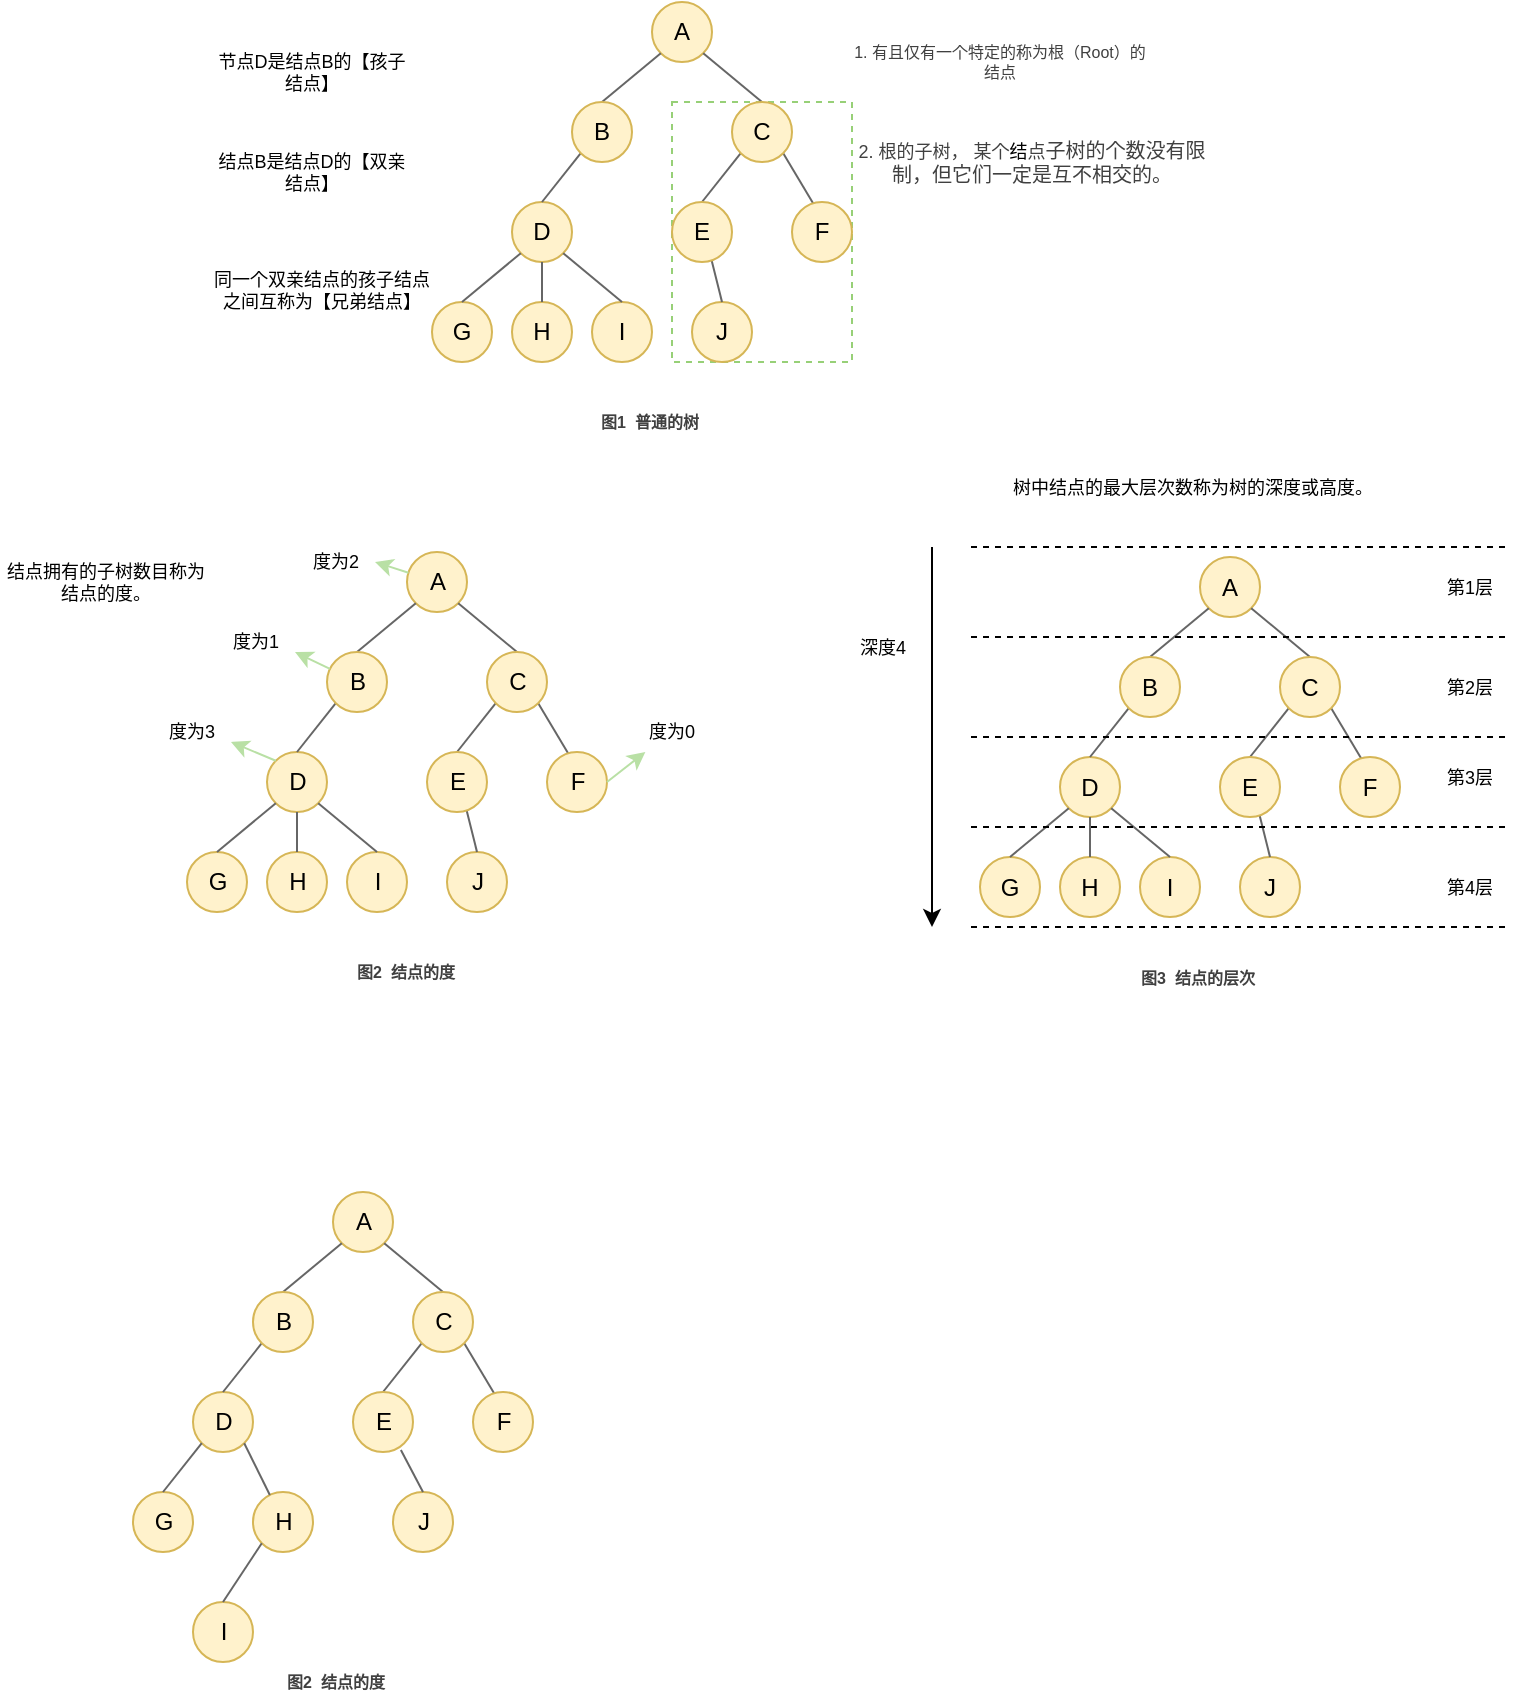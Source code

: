<mxfile version="14.1.2" type="github">
  <diagram id="wbtQebCqkb7v4KOvZVG4" name="第 1 页">
    <mxGraphModel dx="981" dy="1744" grid="1" gridSize="10" guides="1" tooltips="1" connect="1" arrows="0" fold="1" page="1" pageScale="1" pageWidth="827" pageHeight="1169" math="0" shadow="0">
      <root>
        <mxCell id="0" />
        <mxCell id="1" parent="0" />
        <mxCell id="chGvUEU8lOG_RV2B_Zeu-36" value="" style="rounded=0;whiteSpace=wrap;html=1;fontSize=8;dashed=1;strokeColor=#97D077;" vertex="1" parent="1">
          <mxGeometry x="370" y="-1040" width="90" height="130" as="geometry" />
        </mxCell>
        <mxCell id="chGvUEU8lOG_RV2B_Zeu-2" value="D" style="ellipse;whiteSpace=wrap;html=1;aspect=fixed;fillColor=#fff2cc;strokeColor=#d6b656;" vertex="1" parent="1">
          <mxGeometry x="290" y="-990" width="30" height="30" as="geometry" />
        </mxCell>
        <mxCell id="chGvUEU8lOG_RV2B_Zeu-3" value="A" style="ellipse;whiteSpace=wrap;html=1;aspect=fixed;fillColor=#fff2cc;strokeColor=#d6b656;" vertex="1" parent="1">
          <mxGeometry x="360" y="-1090" width="30" height="30" as="geometry" />
        </mxCell>
        <mxCell id="chGvUEU8lOG_RV2B_Zeu-5" value="J" style="ellipse;whiteSpace=wrap;html=1;aspect=fixed;fillColor=#fff2cc;strokeColor=#d6b656;" vertex="1" parent="1">
          <mxGeometry x="380" y="-940" width="30" height="30" as="geometry" />
        </mxCell>
        <mxCell id="chGvUEU8lOG_RV2B_Zeu-6" value="G" style="ellipse;whiteSpace=wrap;html=1;aspect=fixed;fillColor=#fff2cc;strokeColor=#d6b656;" vertex="1" parent="1">
          <mxGeometry x="250" y="-940" width="30" height="30" as="geometry" />
        </mxCell>
        <mxCell id="chGvUEU8lOG_RV2B_Zeu-9" value="I" style="ellipse;whiteSpace=wrap;html=1;aspect=fixed;fillColor=#fff2cc;strokeColor=#d6b656;" vertex="1" parent="1">
          <mxGeometry x="330" y="-940" width="30" height="30" as="geometry" />
        </mxCell>
        <mxCell id="chGvUEU8lOG_RV2B_Zeu-10" value="H" style="ellipse;whiteSpace=wrap;html=1;aspect=fixed;fillColor=#fff2cc;strokeColor=#d6b656;" vertex="1" parent="1">
          <mxGeometry x="290" y="-940" width="30" height="30" as="geometry" />
        </mxCell>
        <mxCell id="chGvUEU8lOG_RV2B_Zeu-14" value="" style="endArrow=none;html=1;entryX=1;entryY=1;entryDx=0;entryDy=0;exitX=0.5;exitY=0;exitDx=0;exitDy=0;strokeWidth=1;strokeColor=#666666;" edge="1" parent="1" source="chGvUEU8lOG_RV2B_Zeu-29" target="chGvUEU8lOG_RV2B_Zeu-3">
          <mxGeometry width="50" height="50" relative="1" as="geometry">
            <mxPoint x="510" y="-1050" as="sourcePoint" />
            <mxPoint x="560" y="-1100" as="targetPoint" />
          </mxGeometry>
        </mxCell>
        <mxCell id="chGvUEU8lOG_RV2B_Zeu-15" value="" style="endArrow=none;html=1;entryX=0;entryY=1;entryDx=0;entryDy=0;exitX=0.5;exitY=0;exitDx=0;exitDy=0;strokeColor=#666666;strokeWidth=1;" edge="1" parent="1" source="chGvUEU8lOG_RV2B_Zeu-28" target="chGvUEU8lOG_RV2B_Zeu-3">
          <mxGeometry width="50" height="50" relative="1" as="geometry">
            <mxPoint x="250" y="-1030" as="sourcePoint" />
            <mxPoint x="300" y="-1080" as="targetPoint" />
          </mxGeometry>
        </mxCell>
        <mxCell id="chGvUEU8lOG_RV2B_Zeu-16" value="" style="endArrow=none;html=1;entryX=0;entryY=1;entryDx=0;entryDy=0;exitX=0.5;exitY=0;exitDx=0;exitDy=0;strokeColor=#666666;strokeWidth=1;" edge="1" parent="1" source="chGvUEU8lOG_RV2B_Zeu-2" target="chGvUEU8lOG_RV2B_Zeu-28">
          <mxGeometry width="50" height="50" relative="1" as="geometry">
            <mxPoint x="305" y="-980" as="sourcePoint" />
            <mxPoint x="530" y="-980" as="targetPoint" />
          </mxGeometry>
        </mxCell>
        <mxCell id="chGvUEU8lOG_RV2B_Zeu-17" value="" style="endArrow=none;html=1;entryX=1;entryY=1;entryDx=0;entryDy=0;exitX=0.369;exitY=0.051;exitDx=0;exitDy=0;strokeColor=#666666;strokeWidth=1;exitPerimeter=0;" edge="1" parent="1" source="chGvUEU8lOG_RV2B_Zeu-31" target="chGvUEU8lOG_RV2B_Zeu-29">
          <mxGeometry width="50" height="50" relative="1" as="geometry">
            <mxPoint x="590" y="-960" as="sourcePoint" />
            <mxPoint x="425.607" y="-1014.393" as="targetPoint" />
          </mxGeometry>
        </mxCell>
        <mxCell id="chGvUEU8lOG_RV2B_Zeu-18" value="" style="endArrow=none;html=1;exitX=0.5;exitY=0;exitDx=0;exitDy=0;strokeColor=#666666;strokeWidth=1;entryX=0;entryY=1;entryDx=0;entryDy=0;" edge="1" parent="1" source="chGvUEU8lOG_RV2B_Zeu-30" target="chGvUEU8lOG_RV2B_Zeu-29">
          <mxGeometry width="50" height="50" relative="1" as="geometry">
            <mxPoint x="395" y="-990" as="sourcePoint" />
            <mxPoint x="405" y="-1000" as="targetPoint" />
          </mxGeometry>
        </mxCell>
        <mxCell id="chGvUEU8lOG_RV2B_Zeu-19" value="" style="endArrow=none;html=1;entryX=0;entryY=1;entryDx=0;entryDy=0;exitX=0.5;exitY=0;exitDx=0;exitDy=0;strokeColor=#666666;strokeWidth=1;" edge="1" parent="1" source="chGvUEU8lOG_RV2B_Zeu-6" target="chGvUEU8lOG_RV2B_Zeu-2">
          <mxGeometry width="50" height="50" relative="1" as="geometry">
            <mxPoint x="190" y="-970" as="sourcePoint" />
            <mxPoint x="240" y="-1020" as="targetPoint" />
          </mxGeometry>
        </mxCell>
        <mxCell id="chGvUEU8lOG_RV2B_Zeu-20" value="" style="endArrow=none;html=1;entryX=0.5;entryY=1;entryDx=0;entryDy=0;strokeColor=#666666;strokeWidth=1;" edge="1" parent="1" source="chGvUEU8lOG_RV2B_Zeu-10" target="chGvUEU8lOG_RV2B_Zeu-2">
          <mxGeometry width="50" height="50" relative="1" as="geometry">
            <mxPoint x="240" y="-810" as="sourcePoint" />
            <mxPoint x="290" y="-860" as="targetPoint" />
          </mxGeometry>
        </mxCell>
        <mxCell id="chGvUEU8lOG_RV2B_Zeu-21" value="" style="endArrow=none;html=1;entryX=1;entryY=1;entryDx=0;entryDy=0;exitX=0.5;exitY=0;exitDx=0;exitDy=0;strokeColor=#666666;strokeWidth=1;" edge="1" parent="1" source="chGvUEU8lOG_RV2B_Zeu-9" target="chGvUEU8lOG_RV2B_Zeu-2">
          <mxGeometry width="50" height="50" relative="1" as="geometry">
            <mxPoint x="320" y="-790" as="sourcePoint" />
            <mxPoint x="370" y="-840" as="targetPoint" />
          </mxGeometry>
        </mxCell>
        <mxCell id="chGvUEU8lOG_RV2B_Zeu-22" value="" style="endArrow=none;html=1;exitX=0.5;exitY=0;exitDx=0;exitDy=0;strokeColor=#666666;strokeWidth=1;entryX=0.662;entryY=0.981;entryDx=0;entryDy=0;entryPerimeter=0;" edge="1" parent="1" source="chGvUEU8lOG_RV2B_Zeu-5" target="chGvUEU8lOG_RV2B_Zeu-30">
          <mxGeometry width="50" height="50" relative="1" as="geometry">
            <mxPoint x="520" y="-910" as="sourcePoint" />
            <mxPoint x="396" y="-964" as="targetPoint" />
          </mxGeometry>
        </mxCell>
        <mxCell id="chGvUEU8lOG_RV2B_Zeu-28" value="B" style="ellipse;whiteSpace=wrap;html=1;aspect=fixed;fillColor=#fff2cc;strokeColor=#d6b656;" vertex="1" parent="1">
          <mxGeometry x="320" y="-1040" width="30" height="30" as="geometry" />
        </mxCell>
        <mxCell id="chGvUEU8lOG_RV2B_Zeu-29" value="C" style="ellipse;whiteSpace=wrap;html=1;aspect=fixed;fillColor=#fff2cc;strokeColor=#d6b656;" vertex="1" parent="1">
          <mxGeometry x="400" y="-1040" width="30" height="30" as="geometry" />
        </mxCell>
        <mxCell id="chGvUEU8lOG_RV2B_Zeu-30" value="E" style="ellipse;whiteSpace=wrap;html=1;aspect=fixed;fillColor=#fff2cc;strokeColor=#d6b656;" vertex="1" parent="1">
          <mxGeometry x="370" y="-990" width="30" height="30" as="geometry" />
        </mxCell>
        <mxCell id="chGvUEU8lOG_RV2B_Zeu-31" value="F" style="ellipse;whiteSpace=wrap;html=1;aspect=fixed;fillColor=#fff2cc;strokeColor=#d6b656;" vertex="1" parent="1">
          <mxGeometry x="430" y="-990" width="30" height="30" as="geometry" />
        </mxCell>
        <mxCell id="chGvUEU8lOG_RV2B_Zeu-34" value="&lt;span style=&quot;color: rgb(64 , 64 , 64) ; font-size: 8px ; background-color: rgb(255 , 255 , 255)&quot;&gt;1. 有且仅有一个特定的称为根（Root）的结点&lt;/span&gt;" style="text;html=1;strokeColor=none;fillColor=none;align=center;verticalAlign=middle;whiteSpace=wrap;rounded=0;fontSize=8;" vertex="1" parent="1">
          <mxGeometry x="459" y="-1070" width="150" height="20" as="geometry" />
        </mxCell>
        <mxCell id="chGvUEU8lOG_RV2B_Zeu-35" value="&lt;span style=&quot;color: rgb(64 , 64 , 64) ; font-size: 8px ; font-style: normal ; letter-spacing: normal ; text-indent: 0px ; text-transform: none ; word-spacing: 0px ; background-color: rgb(255 , 255 , 255) ; display: inline ; float: none&quot;&gt;图1&amp;nbsp; 普通的树&lt;/span&gt;" style="text;html=1;strokeColor=none;fillColor=none;align=center;verticalAlign=middle;whiteSpace=wrap;rounded=0;fontSize=8;fontStyle=1" vertex="1" parent="1">
          <mxGeometry x="304" y="-890" width="110" height="20" as="geometry" />
        </mxCell>
        <mxCell id="chGvUEU8lOG_RV2B_Zeu-38" value="&lt;span style=&quot;color: rgb(64 , 64 , 64) ; font-size: 9px ; background-color: rgb(255 , 255 , 255)&quot;&gt;2. 根的子树， 某个&lt;/span&gt;结&lt;span style=&quot;color: rgb(64 , 64 , 64) ; font-size: 9px ; background-color: rgb(255 , 255 , 255)&quot;&gt;点&lt;/span&gt;&lt;font color=&quot;#404040&quot; size=&quot;1&quot;&gt;子树的个数没有限制，但它们一定是互不相交的。&lt;/font&gt;" style="text;html=1;strokeColor=none;fillColor=none;align=center;verticalAlign=middle;whiteSpace=wrap;rounded=0;dashed=1;fontSize=9;" vertex="1" parent="1">
          <mxGeometry x="460" y="-1030" width="180" height="40" as="geometry" />
        </mxCell>
        <mxCell id="chGvUEU8lOG_RV2B_Zeu-47" value="节点D是结点B的【孩子结点】" style="text;html=1;strokeColor=none;fillColor=none;align=center;verticalAlign=middle;whiteSpace=wrap;rounded=0;dashed=1;fontSize=9;" vertex="1" parent="1">
          <mxGeometry x="140" y="-1070" width="100" height="30" as="geometry" />
        </mxCell>
        <mxCell id="chGvUEU8lOG_RV2B_Zeu-48" value="结点B是结点D的【双亲结点】" style="text;html=1;strokeColor=none;fillColor=none;align=center;verticalAlign=middle;whiteSpace=wrap;rounded=0;dashed=1;fontSize=9;" vertex="1" parent="1">
          <mxGeometry x="140" y="-1020" width="100" height="30" as="geometry" />
        </mxCell>
        <mxCell id="chGvUEU8lOG_RV2B_Zeu-49" value="同一个双亲结点的孩子结点之间互称为【兄弟结点】" style="text;html=1;strokeColor=none;fillColor=none;align=center;verticalAlign=middle;whiteSpace=wrap;rounded=0;dashed=1;fontSize=9;" vertex="1" parent="1">
          <mxGeometry x="140" y="-970" width="110" height="47.5" as="geometry" />
        </mxCell>
        <mxCell id="chGvUEU8lOG_RV2B_Zeu-50" style="edgeStyle=none;rounded=0;orthogonalLoop=1;jettySize=auto;html=1;exitX=1;exitY=0.5;exitDx=0;exitDy=0;strokeColor=#B9E0A5;strokeWidth=1;fontSize=9;" edge="1" parent="1" source="chGvUEU8lOG_RV2B_Zeu-35" target="chGvUEU8lOG_RV2B_Zeu-35">
          <mxGeometry relative="1" as="geometry" />
        </mxCell>
        <mxCell id="chGvUEU8lOG_RV2B_Zeu-52" value="D" style="ellipse;whiteSpace=wrap;html=1;aspect=fixed;fillColor=#fff2cc;strokeColor=#d6b656;" vertex="1" parent="1">
          <mxGeometry x="167.5" y="-715" width="30" height="30" as="geometry" />
        </mxCell>
        <mxCell id="chGvUEU8lOG_RV2B_Zeu-53" value="A" style="ellipse;whiteSpace=wrap;html=1;aspect=fixed;fillColor=#fff2cc;strokeColor=#d6b656;" vertex="1" parent="1">
          <mxGeometry x="237.5" y="-815" width="30" height="30" as="geometry" />
        </mxCell>
        <mxCell id="chGvUEU8lOG_RV2B_Zeu-54" value="J" style="ellipse;whiteSpace=wrap;html=1;aspect=fixed;fillColor=#fff2cc;strokeColor=#d6b656;" vertex="1" parent="1">
          <mxGeometry x="257.5" y="-665" width="30" height="30" as="geometry" />
        </mxCell>
        <mxCell id="chGvUEU8lOG_RV2B_Zeu-55" value="G" style="ellipse;whiteSpace=wrap;html=1;aspect=fixed;fillColor=#fff2cc;strokeColor=#d6b656;" vertex="1" parent="1">
          <mxGeometry x="127.5" y="-665" width="30" height="30" as="geometry" />
        </mxCell>
        <mxCell id="chGvUEU8lOG_RV2B_Zeu-56" value="I" style="ellipse;whiteSpace=wrap;html=1;aspect=fixed;fillColor=#fff2cc;strokeColor=#d6b656;" vertex="1" parent="1">
          <mxGeometry x="207.5" y="-665" width="30" height="30" as="geometry" />
        </mxCell>
        <mxCell id="chGvUEU8lOG_RV2B_Zeu-57" value="H" style="ellipse;whiteSpace=wrap;html=1;aspect=fixed;fillColor=#fff2cc;strokeColor=#d6b656;" vertex="1" parent="1">
          <mxGeometry x="167.5" y="-665" width="30" height="30" as="geometry" />
        </mxCell>
        <mxCell id="chGvUEU8lOG_RV2B_Zeu-58" value="" style="endArrow=none;html=1;entryX=1;entryY=1;entryDx=0;entryDy=0;exitX=0.5;exitY=0;exitDx=0;exitDy=0;strokeWidth=1;strokeColor=#666666;" edge="1" parent="1" source="chGvUEU8lOG_RV2B_Zeu-68" target="chGvUEU8lOG_RV2B_Zeu-53">
          <mxGeometry width="50" height="50" relative="1" as="geometry">
            <mxPoint x="387.5" y="-775" as="sourcePoint" />
            <mxPoint x="437.5" y="-825" as="targetPoint" />
          </mxGeometry>
        </mxCell>
        <mxCell id="chGvUEU8lOG_RV2B_Zeu-59" value="" style="endArrow=none;html=1;entryX=0;entryY=1;entryDx=0;entryDy=0;exitX=0.5;exitY=0;exitDx=0;exitDy=0;strokeColor=#666666;strokeWidth=1;" edge="1" parent="1" source="chGvUEU8lOG_RV2B_Zeu-67" target="chGvUEU8lOG_RV2B_Zeu-53">
          <mxGeometry width="50" height="50" relative="1" as="geometry">
            <mxPoint x="127.5" y="-755" as="sourcePoint" />
            <mxPoint x="177.5" y="-805" as="targetPoint" />
          </mxGeometry>
        </mxCell>
        <mxCell id="chGvUEU8lOG_RV2B_Zeu-60" value="" style="endArrow=none;html=1;entryX=0;entryY=1;entryDx=0;entryDy=0;exitX=0.5;exitY=0;exitDx=0;exitDy=0;strokeColor=#666666;strokeWidth=1;" edge="1" parent="1" source="chGvUEU8lOG_RV2B_Zeu-52" target="chGvUEU8lOG_RV2B_Zeu-67">
          <mxGeometry width="50" height="50" relative="1" as="geometry">
            <mxPoint x="182.5" y="-705" as="sourcePoint" />
            <mxPoint x="407.5" y="-705" as="targetPoint" />
          </mxGeometry>
        </mxCell>
        <mxCell id="chGvUEU8lOG_RV2B_Zeu-61" value="" style="endArrow=none;html=1;entryX=1;entryY=1;entryDx=0;entryDy=0;exitX=0.369;exitY=0.051;exitDx=0;exitDy=0;strokeColor=#666666;strokeWidth=1;exitPerimeter=0;" edge="1" parent="1" source="chGvUEU8lOG_RV2B_Zeu-70" target="chGvUEU8lOG_RV2B_Zeu-68">
          <mxGeometry width="50" height="50" relative="1" as="geometry">
            <mxPoint x="467.5" y="-685" as="sourcePoint" />
            <mxPoint x="303.107" y="-739.393" as="targetPoint" />
          </mxGeometry>
        </mxCell>
        <mxCell id="chGvUEU8lOG_RV2B_Zeu-62" value="" style="endArrow=none;html=1;exitX=0.5;exitY=0;exitDx=0;exitDy=0;strokeColor=#666666;strokeWidth=1;entryX=0;entryY=1;entryDx=0;entryDy=0;" edge="1" parent="1" source="chGvUEU8lOG_RV2B_Zeu-69" target="chGvUEU8lOG_RV2B_Zeu-68">
          <mxGeometry width="50" height="50" relative="1" as="geometry">
            <mxPoint x="272.5" y="-715" as="sourcePoint" />
            <mxPoint x="282.5" y="-725" as="targetPoint" />
          </mxGeometry>
        </mxCell>
        <mxCell id="chGvUEU8lOG_RV2B_Zeu-63" value="" style="endArrow=none;html=1;entryX=0;entryY=1;entryDx=0;entryDy=0;exitX=0.5;exitY=0;exitDx=0;exitDy=0;strokeColor=#666666;strokeWidth=1;" edge="1" parent="1" source="chGvUEU8lOG_RV2B_Zeu-55" target="chGvUEU8lOG_RV2B_Zeu-52">
          <mxGeometry width="50" height="50" relative="1" as="geometry">
            <mxPoint x="67.5" y="-695" as="sourcePoint" />
            <mxPoint x="117.5" y="-745" as="targetPoint" />
          </mxGeometry>
        </mxCell>
        <mxCell id="chGvUEU8lOG_RV2B_Zeu-64" value="" style="endArrow=none;html=1;entryX=0.5;entryY=1;entryDx=0;entryDy=0;strokeColor=#666666;strokeWidth=1;" edge="1" parent="1" source="chGvUEU8lOG_RV2B_Zeu-57" target="chGvUEU8lOG_RV2B_Zeu-52">
          <mxGeometry width="50" height="50" relative="1" as="geometry">
            <mxPoint x="117.5" y="-535" as="sourcePoint" />
            <mxPoint x="167.5" y="-585" as="targetPoint" />
          </mxGeometry>
        </mxCell>
        <mxCell id="chGvUEU8lOG_RV2B_Zeu-65" value="" style="endArrow=none;html=1;entryX=1;entryY=1;entryDx=0;entryDy=0;exitX=0.5;exitY=0;exitDx=0;exitDy=0;strokeColor=#666666;strokeWidth=1;" edge="1" parent="1" source="chGvUEU8lOG_RV2B_Zeu-56" target="chGvUEU8lOG_RV2B_Zeu-52">
          <mxGeometry width="50" height="50" relative="1" as="geometry">
            <mxPoint x="197.5" y="-515" as="sourcePoint" />
            <mxPoint x="247.5" y="-565" as="targetPoint" />
          </mxGeometry>
        </mxCell>
        <mxCell id="chGvUEU8lOG_RV2B_Zeu-66" value="" style="endArrow=none;html=1;exitX=0.5;exitY=0;exitDx=0;exitDy=0;strokeColor=#666666;strokeWidth=1;entryX=0.662;entryY=0.981;entryDx=0;entryDy=0;entryPerimeter=0;" edge="1" parent="1" source="chGvUEU8lOG_RV2B_Zeu-54" target="chGvUEU8lOG_RV2B_Zeu-69">
          <mxGeometry width="50" height="50" relative="1" as="geometry">
            <mxPoint x="397.5" y="-635" as="sourcePoint" />
            <mxPoint x="273.5" y="-689" as="targetPoint" />
          </mxGeometry>
        </mxCell>
        <mxCell id="chGvUEU8lOG_RV2B_Zeu-67" value="B" style="ellipse;whiteSpace=wrap;html=1;aspect=fixed;fillColor=#fff2cc;strokeColor=#d6b656;" vertex="1" parent="1">
          <mxGeometry x="197.5" y="-765" width="30" height="30" as="geometry" />
        </mxCell>
        <mxCell id="chGvUEU8lOG_RV2B_Zeu-68" value="C" style="ellipse;whiteSpace=wrap;html=1;aspect=fixed;fillColor=#fff2cc;strokeColor=#d6b656;" vertex="1" parent="1">
          <mxGeometry x="277.5" y="-765" width="30" height="30" as="geometry" />
        </mxCell>
        <mxCell id="chGvUEU8lOG_RV2B_Zeu-69" value="E" style="ellipse;whiteSpace=wrap;html=1;aspect=fixed;fillColor=#fff2cc;strokeColor=#d6b656;" vertex="1" parent="1">
          <mxGeometry x="247.5" y="-715" width="30" height="30" as="geometry" />
        </mxCell>
        <mxCell id="chGvUEU8lOG_RV2B_Zeu-70" value="F" style="ellipse;whiteSpace=wrap;html=1;aspect=fixed;fillColor=#fff2cc;strokeColor=#d6b656;" vertex="1" parent="1">
          <mxGeometry x="307.5" y="-715" width="30" height="30" as="geometry" />
        </mxCell>
        <mxCell id="chGvUEU8lOG_RV2B_Zeu-71" value="&lt;span style=&quot;color: rgb(64 , 64 , 64) ; font-size: 8px ; font-style: normal ; letter-spacing: normal ; text-indent: 0px ; text-transform: none ; word-spacing: 0px ; background-color: rgb(255 , 255 , 255) ; display: inline ; float: none&quot;&gt;图2&amp;nbsp; 结点的度&lt;/span&gt;" style="text;html=1;strokeColor=none;fillColor=none;align=center;verticalAlign=middle;whiteSpace=wrap;rounded=0;fontSize=8;fontStyle=1" vertex="1" parent="1">
          <mxGeometry x="181.5" y="-615" width="110" height="20" as="geometry" />
        </mxCell>
        <mxCell id="chGvUEU8lOG_RV2B_Zeu-72" value="结点拥有的子树数目称为结点的度。" style="text;html=1;strokeColor=none;fillColor=none;align=center;verticalAlign=middle;whiteSpace=wrap;rounded=0;dashed=1;fontSize=9;" vertex="1" parent="1">
          <mxGeometry x="34" y="-820" width="106" height="40" as="geometry" />
        </mxCell>
        <mxCell id="chGvUEU8lOG_RV2B_Zeu-73" value="度为2" style="text;html=1;strokeColor=none;fillColor=none;align=center;verticalAlign=middle;whiteSpace=wrap;rounded=0;dashed=1;fontSize=9;" vertex="1" parent="1">
          <mxGeometry x="181.5" y="-820" width="40" height="20" as="geometry" />
        </mxCell>
        <mxCell id="chGvUEU8lOG_RV2B_Zeu-74" value="" style="endArrow=classic;html=1;strokeWidth=1;fontSize=9;entryX=1;entryY=0.5;entryDx=0;entryDy=0;strokeColor=#B9E0A5;" edge="1" parent="1" source="chGvUEU8lOG_RV2B_Zeu-53" target="chGvUEU8lOG_RV2B_Zeu-73">
          <mxGeometry width="50" height="50" relative="1" as="geometry">
            <mxPoint x="307.5" y="-835" as="sourcePoint" />
            <mxPoint x="357.5" y="-885" as="targetPoint" />
          </mxGeometry>
        </mxCell>
        <mxCell id="chGvUEU8lOG_RV2B_Zeu-75" value="度为1" style="text;html=1;strokeColor=none;fillColor=none;align=center;verticalAlign=middle;whiteSpace=wrap;rounded=0;dashed=1;fontSize=9;" vertex="1" parent="1">
          <mxGeometry x="141.5" y="-780" width="40" height="20" as="geometry" />
        </mxCell>
        <mxCell id="chGvUEU8lOG_RV2B_Zeu-76" value="" style="endArrow=classic;html=1;strokeWidth=1;fontSize=9;entryX=1;entryY=0.75;entryDx=0;entryDy=0;strokeColor=#B9E0A5;" edge="1" parent="1" source="chGvUEU8lOG_RV2B_Zeu-67" target="chGvUEU8lOG_RV2B_Zeu-75">
          <mxGeometry width="50" height="50" relative="1" as="geometry">
            <mxPoint x="250.327" y="-798.765" as="sourcePoint" />
            <mxPoint x="227.5" y="-815" as="targetPoint" />
          </mxGeometry>
        </mxCell>
        <mxCell id="chGvUEU8lOG_RV2B_Zeu-77" style="edgeStyle=none;rounded=0;orthogonalLoop=1;jettySize=auto;html=1;exitX=1;exitY=0.5;exitDx=0;exitDy=0;strokeColor=#B9E0A5;strokeWidth=1;fontSize=9;" edge="1" parent="1" source="chGvUEU8lOG_RV2B_Zeu-71" target="chGvUEU8lOG_RV2B_Zeu-71">
          <mxGeometry relative="1" as="geometry" />
        </mxCell>
        <mxCell id="chGvUEU8lOG_RV2B_Zeu-78" value="度为3" style="text;html=1;strokeColor=none;fillColor=none;align=center;verticalAlign=middle;whiteSpace=wrap;rounded=0;dashed=1;fontSize=9;" vertex="1" parent="1">
          <mxGeometry x="109.5" y="-735" width="40" height="20" as="geometry" />
        </mxCell>
        <mxCell id="chGvUEU8lOG_RV2B_Zeu-79" value="度为0" style="text;html=1;strokeColor=none;fillColor=none;align=center;verticalAlign=middle;whiteSpace=wrap;rounded=0;dashed=1;fontSize=9;" vertex="1" parent="1">
          <mxGeometry x="349.5" y="-735" width="40" height="20" as="geometry" />
        </mxCell>
        <mxCell id="chGvUEU8lOG_RV2B_Zeu-80" value="" style="endArrow=classic;html=1;strokeWidth=1;fontSize=9;entryX=1;entryY=0.75;entryDx=0;entryDy=0;strokeColor=#B9E0A5;exitX=0;exitY=0;exitDx=0;exitDy=0;" edge="1" parent="1" source="chGvUEU8lOG_RV2B_Zeu-52" target="chGvUEU8lOG_RV2B_Zeu-78">
          <mxGeometry width="50" height="50" relative="1" as="geometry">
            <mxPoint x="207.836" y="-743.158" as="sourcePoint" />
            <mxPoint x="177.5" y="-750" as="targetPoint" />
          </mxGeometry>
        </mxCell>
        <mxCell id="chGvUEU8lOG_RV2B_Zeu-81" value="" style="endArrow=classic;html=1;strokeWidth=1;fontSize=9;strokeColor=#B9E0A5;exitX=1;exitY=0.5;exitDx=0;exitDy=0;" edge="1" parent="1" source="chGvUEU8lOG_RV2B_Zeu-70" target="chGvUEU8lOG_RV2B_Zeu-79">
          <mxGeometry width="50" height="50" relative="1" as="geometry">
            <mxPoint x="181.893" y="-700.607" as="sourcePoint" />
            <mxPoint x="149.5" y="-710" as="targetPoint" />
          </mxGeometry>
        </mxCell>
        <mxCell id="chGvUEU8lOG_RV2B_Zeu-82" value="D" style="ellipse;whiteSpace=wrap;html=1;aspect=fixed;fillColor=#fff2cc;strokeColor=#d6b656;" vertex="1" parent="1">
          <mxGeometry x="564" y="-712.5" width="30" height="30" as="geometry" />
        </mxCell>
        <mxCell id="chGvUEU8lOG_RV2B_Zeu-83" value="A" style="ellipse;whiteSpace=wrap;html=1;aspect=fixed;fillColor=#fff2cc;strokeColor=#d6b656;" vertex="1" parent="1">
          <mxGeometry x="634" y="-812.5" width="30" height="30" as="geometry" />
        </mxCell>
        <mxCell id="chGvUEU8lOG_RV2B_Zeu-84" value="J" style="ellipse;whiteSpace=wrap;html=1;aspect=fixed;fillColor=#fff2cc;strokeColor=#d6b656;" vertex="1" parent="1">
          <mxGeometry x="654" y="-662.5" width="30" height="30" as="geometry" />
        </mxCell>
        <mxCell id="chGvUEU8lOG_RV2B_Zeu-85" value="G" style="ellipse;whiteSpace=wrap;html=1;aspect=fixed;fillColor=#fff2cc;strokeColor=#d6b656;" vertex="1" parent="1">
          <mxGeometry x="524" y="-662.5" width="30" height="30" as="geometry" />
        </mxCell>
        <mxCell id="chGvUEU8lOG_RV2B_Zeu-86" value="I" style="ellipse;whiteSpace=wrap;html=1;aspect=fixed;fillColor=#fff2cc;strokeColor=#d6b656;" vertex="1" parent="1">
          <mxGeometry x="604" y="-662.5" width="30" height="30" as="geometry" />
        </mxCell>
        <mxCell id="chGvUEU8lOG_RV2B_Zeu-87" value="H" style="ellipse;whiteSpace=wrap;html=1;aspect=fixed;fillColor=#fff2cc;strokeColor=#d6b656;" vertex="1" parent="1">
          <mxGeometry x="564" y="-662.5" width="30" height="30" as="geometry" />
        </mxCell>
        <mxCell id="chGvUEU8lOG_RV2B_Zeu-88" value="" style="endArrow=none;html=1;entryX=1;entryY=1;entryDx=0;entryDy=0;exitX=0.5;exitY=0;exitDx=0;exitDy=0;strokeWidth=1;strokeColor=#666666;" edge="1" parent="1" source="chGvUEU8lOG_RV2B_Zeu-98" target="chGvUEU8lOG_RV2B_Zeu-83">
          <mxGeometry width="50" height="50" relative="1" as="geometry">
            <mxPoint x="784" y="-772.5" as="sourcePoint" />
            <mxPoint x="834" y="-822.5" as="targetPoint" />
          </mxGeometry>
        </mxCell>
        <mxCell id="chGvUEU8lOG_RV2B_Zeu-89" value="" style="endArrow=none;html=1;entryX=0;entryY=1;entryDx=0;entryDy=0;exitX=0.5;exitY=0;exitDx=0;exitDy=0;strokeColor=#666666;strokeWidth=1;" edge="1" parent="1" source="chGvUEU8lOG_RV2B_Zeu-97" target="chGvUEU8lOG_RV2B_Zeu-83">
          <mxGeometry width="50" height="50" relative="1" as="geometry">
            <mxPoint x="524" y="-752.5" as="sourcePoint" />
            <mxPoint x="574" y="-802.5" as="targetPoint" />
          </mxGeometry>
        </mxCell>
        <mxCell id="chGvUEU8lOG_RV2B_Zeu-90" value="" style="endArrow=none;html=1;entryX=0;entryY=1;entryDx=0;entryDy=0;exitX=0.5;exitY=0;exitDx=0;exitDy=0;strokeColor=#666666;strokeWidth=1;" edge="1" parent="1" source="chGvUEU8lOG_RV2B_Zeu-82" target="chGvUEU8lOG_RV2B_Zeu-97">
          <mxGeometry width="50" height="50" relative="1" as="geometry">
            <mxPoint x="579" y="-702.5" as="sourcePoint" />
            <mxPoint x="804" y="-702.5" as="targetPoint" />
          </mxGeometry>
        </mxCell>
        <mxCell id="chGvUEU8lOG_RV2B_Zeu-91" value="" style="endArrow=none;html=1;entryX=1;entryY=1;entryDx=0;entryDy=0;exitX=0.369;exitY=0.051;exitDx=0;exitDy=0;strokeColor=#666666;strokeWidth=1;exitPerimeter=0;" edge="1" parent="1" source="chGvUEU8lOG_RV2B_Zeu-100" target="chGvUEU8lOG_RV2B_Zeu-98">
          <mxGeometry width="50" height="50" relative="1" as="geometry">
            <mxPoint x="864" y="-682.5" as="sourcePoint" />
            <mxPoint x="699.607" y="-736.893" as="targetPoint" />
          </mxGeometry>
        </mxCell>
        <mxCell id="chGvUEU8lOG_RV2B_Zeu-92" value="" style="endArrow=none;html=1;exitX=0.5;exitY=0;exitDx=0;exitDy=0;strokeColor=#666666;strokeWidth=1;entryX=0;entryY=1;entryDx=0;entryDy=0;" edge="1" parent="1" source="chGvUEU8lOG_RV2B_Zeu-99" target="chGvUEU8lOG_RV2B_Zeu-98">
          <mxGeometry width="50" height="50" relative="1" as="geometry">
            <mxPoint x="669" y="-712.5" as="sourcePoint" />
            <mxPoint x="679" y="-722.5" as="targetPoint" />
          </mxGeometry>
        </mxCell>
        <mxCell id="chGvUEU8lOG_RV2B_Zeu-93" value="" style="endArrow=none;html=1;entryX=0;entryY=1;entryDx=0;entryDy=0;exitX=0.5;exitY=0;exitDx=0;exitDy=0;strokeColor=#666666;strokeWidth=1;" edge="1" parent="1" source="chGvUEU8lOG_RV2B_Zeu-85" target="chGvUEU8lOG_RV2B_Zeu-82">
          <mxGeometry width="50" height="50" relative="1" as="geometry">
            <mxPoint x="464" y="-692.5" as="sourcePoint" />
            <mxPoint x="514" y="-742.5" as="targetPoint" />
          </mxGeometry>
        </mxCell>
        <mxCell id="chGvUEU8lOG_RV2B_Zeu-94" value="" style="endArrow=none;html=1;entryX=0.5;entryY=1;entryDx=0;entryDy=0;strokeColor=#666666;strokeWidth=1;" edge="1" parent="1" source="chGvUEU8lOG_RV2B_Zeu-87" target="chGvUEU8lOG_RV2B_Zeu-82">
          <mxGeometry width="50" height="50" relative="1" as="geometry">
            <mxPoint x="514" y="-532.5" as="sourcePoint" />
            <mxPoint x="564" y="-582.5" as="targetPoint" />
          </mxGeometry>
        </mxCell>
        <mxCell id="chGvUEU8lOG_RV2B_Zeu-95" value="" style="endArrow=none;html=1;entryX=1;entryY=1;entryDx=0;entryDy=0;exitX=0.5;exitY=0;exitDx=0;exitDy=0;strokeColor=#666666;strokeWidth=1;" edge="1" parent="1" source="chGvUEU8lOG_RV2B_Zeu-86" target="chGvUEU8lOG_RV2B_Zeu-82">
          <mxGeometry width="50" height="50" relative="1" as="geometry">
            <mxPoint x="594" y="-512.5" as="sourcePoint" />
            <mxPoint x="644" y="-562.5" as="targetPoint" />
          </mxGeometry>
        </mxCell>
        <mxCell id="chGvUEU8lOG_RV2B_Zeu-96" value="" style="endArrow=none;html=1;exitX=0.5;exitY=0;exitDx=0;exitDy=0;strokeColor=#666666;strokeWidth=1;entryX=0.662;entryY=0.981;entryDx=0;entryDy=0;entryPerimeter=0;" edge="1" parent="1" source="chGvUEU8lOG_RV2B_Zeu-84" target="chGvUEU8lOG_RV2B_Zeu-99">
          <mxGeometry width="50" height="50" relative="1" as="geometry">
            <mxPoint x="794" y="-632.5" as="sourcePoint" />
            <mxPoint x="670" y="-686.5" as="targetPoint" />
          </mxGeometry>
        </mxCell>
        <mxCell id="chGvUEU8lOG_RV2B_Zeu-97" value="B" style="ellipse;whiteSpace=wrap;html=1;aspect=fixed;fillColor=#fff2cc;strokeColor=#d6b656;" vertex="1" parent="1">
          <mxGeometry x="594" y="-762.5" width="30" height="30" as="geometry" />
        </mxCell>
        <mxCell id="chGvUEU8lOG_RV2B_Zeu-98" value="C" style="ellipse;whiteSpace=wrap;html=1;aspect=fixed;fillColor=#fff2cc;strokeColor=#d6b656;" vertex="1" parent="1">
          <mxGeometry x="674" y="-762.5" width="30" height="30" as="geometry" />
        </mxCell>
        <mxCell id="chGvUEU8lOG_RV2B_Zeu-99" value="E" style="ellipse;whiteSpace=wrap;html=1;aspect=fixed;fillColor=#fff2cc;strokeColor=#d6b656;" vertex="1" parent="1">
          <mxGeometry x="644" y="-712.5" width="30" height="30" as="geometry" />
        </mxCell>
        <mxCell id="chGvUEU8lOG_RV2B_Zeu-100" value="F" style="ellipse;whiteSpace=wrap;html=1;aspect=fixed;fillColor=#fff2cc;strokeColor=#d6b656;" vertex="1" parent="1">
          <mxGeometry x="704" y="-712.5" width="30" height="30" as="geometry" />
        </mxCell>
        <mxCell id="chGvUEU8lOG_RV2B_Zeu-101" value="&lt;span style=&quot;color: rgb(64 , 64 , 64) ; font-size: 8px ; font-style: normal ; letter-spacing: normal ; text-indent: 0px ; text-transform: none ; word-spacing: 0px ; background-color: rgb(255 , 255 , 255) ; display: inline ; float: none&quot;&gt;图3&amp;nbsp; 结点的层次&lt;/span&gt;" style="text;html=1;strokeColor=none;fillColor=none;align=center;verticalAlign=middle;whiteSpace=wrap;rounded=0;fontSize=8;fontStyle=1" vertex="1" parent="1">
          <mxGeometry x="578" y="-612.5" width="110" height="20" as="geometry" />
        </mxCell>
        <mxCell id="chGvUEU8lOG_RV2B_Zeu-103" value="第1层" style="text;html=1;strokeColor=none;fillColor=none;align=center;verticalAlign=middle;whiteSpace=wrap;rounded=0;dashed=1;fontSize=9;" vertex="1" parent="1">
          <mxGeometry x="748.5" y="-807.5" width="40" height="20" as="geometry" />
        </mxCell>
        <mxCell id="chGvUEU8lOG_RV2B_Zeu-105" value="第2层" style="text;html=1;strokeColor=none;fillColor=none;align=center;verticalAlign=middle;whiteSpace=wrap;rounded=0;dashed=1;fontSize=9;" vertex="1" parent="1">
          <mxGeometry x="748.5" y="-757.5" width="40" height="20" as="geometry" />
        </mxCell>
        <mxCell id="chGvUEU8lOG_RV2B_Zeu-107" style="edgeStyle=none;rounded=0;orthogonalLoop=1;jettySize=auto;html=1;exitX=1;exitY=0.5;exitDx=0;exitDy=0;strokeColor=#B9E0A5;strokeWidth=1;fontSize=9;" edge="1" parent="1" source="chGvUEU8lOG_RV2B_Zeu-101" target="chGvUEU8lOG_RV2B_Zeu-101">
          <mxGeometry relative="1" as="geometry" />
        </mxCell>
        <mxCell id="chGvUEU8lOG_RV2B_Zeu-108" value="第4层" style="text;html=1;strokeColor=none;fillColor=none;align=center;verticalAlign=middle;whiteSpace=wrap;rounded=0;dashed=1;fontSize=9;" vertex="1" parent="1">
          <mxGeometry x="748.5" y="-657.5" width="40" height="20" as="geometry" />
        </mxCell>
        <mxCell id="chGvUEU8lOG_RV2B_Zeu-109" value="第3层" style="text;html=1;strokeColor=none;fillColor=none;align=center;verticalAlign=middle;whiteSpace=wrap;rounded=0;dashed=1;fontSize=9;" vertex="1" parent="1">
          <mxGeometry x="748.5" y="-712.5" width="40" height="20" as="geometry" />
        </mxCell>
        <mxCell id="chGvUEU8lOG_RV2B_Zeu-112" value="" style="endArrow=none;dashed=1;html=1;strokeWidth=1;fontSize=9;" edge="1" parent="1">
          <mxGeometry width="50" height="50" relative="1" as="geometry">
            <mxPoint x="519.5" y="-772.5" as="sourcePoint" />
            <mxPoint x="789.5" y="-772.5" as="targetPoint" />
          </mxGeometry>
        </mxCell>
        <mxCell id="chGvUEU8lOG_RV2B_Zeu-113" value="" style="endArrow=none;dashed=1;html=1;strokeWidth=1;fontSize=9;" edge="1" parent="1">
          <mxGeometry width="50" height="50" relative="1" as="geometry">
            <mxPoint x="519.5" y="-722.5" as="sourcePoint" />
            <mxPoint x="788.5" y="-722.5" as="targetPoint" />
          </mxGeometry>
        </mxCell>
        <mxCell id="chGvUEU8lOG_RV2B_Zeu-114" value="" style="endArrow=none;dashed=1;html=1;strokeWidth=1;fontSize=9;" edge="1" parent="1">
          <mxGeometry width="50" height="50" relative="1" as="geometry">
            <mxPoint x="519.5" y="-677.5" as="sourcePoint" />
            <mxPoint x="789.5" y="-677.5" as="targetPoint" />
          </mxGeometry>
        </mxCell>
        <mxCell id="chGvUEU8lOG_RV2B_Zeu-115" value="" style="endArrow=none;dashed=1;html=1;strokeWidth=1;fontSize=9;" edge="1" parent="1">
          <mxGeometry width="50" height="50" relative="1" as="geometry">
            <mxPoint x="519.5" y="-627.5" as="sourcePoint" />
            <mxPoint x="789.5" y="-627.5" as="targetPoint" />
          </mxGeometry>
        </mxCell>
        <mxCell id="chGvUEU8lOG_RV2B_Zeu-116" value="" style="endArrow=none;dashed=1;html=1;strokeWidth=1;fontSize=9;" edge="1" parent="1">
          <mxGeometry width="50" height="50" relative="1" as="geometry">
            <mxPoint x="519.5" y="-817.5" as="sourcePoint" />
            <mxPoint x="789.5" y="-817.5" as="targetPoint" />
          </mxGeometry>
        </mxCell>
        <mxCell id="chGvUEU8lOG_RV2B_Zeu-117" value="" style="endArrow=classic;html=1;strokeColor=#000000;strokeWidth=1;fontSize=9;" edge="1" parent="1">
          <mxGeometry width="50" height="50" relative="1" as="geometry">
            <mxPoint x="500" y="-817.5" as="sourcePoint" />
            <mxPoint x="500" y="-627.5" as="targetPoint" />
          </mxGeometry>
        </mxCell>
        <mxCell id="chGvUEU8lOG_RV2B_Zeu-118" value="深度4" style="text;html=1;align=center;verticalAlign=middle;resizable=0;points=[];autosize=1;fontSize=9;" vertex="1" parent="1">
          <mxGeometry x="450" y="-777.5" width="50" height="20" as="geometry" />
        </mxCell>
        <mxCell id="chGvUEU8lOG_RV2B_Zeu-119" value="树中结点的最大层次数称为树的深度或高度。" style="text;html=1;align=center;verticalAlign=middle;resizable=0;points=[];autosize=1;fontSize=9;" vertex="1" parent="1">
          <mxGeometry x="500" y="-857.5" width="260" height="20" as="geometry" />
        </mxCell>
        <mxCell id="chGvUEU8lOG_RV2B_Zeu-120" value="D" style="ellipse;whiteSpace=wrap;html=1;aspect=fixed;fillColor=#fff2cc;strokeColor=#d6b656;" vertex="1" parent="1">
          <mxGeometry x="130.5" y="-395" width="30" height="30" as="geometry" />
        </mxCell>
        <mxCell id="chGvUEU8lOG_RV2B_Zeu-121" value="A" style="ellipse;whiteSpace=wrap;html=1;aspect=fixed;fillColor=#fff2cc;strokeColor=#d6b656;" vertex="1" parent="1">
          <mxGeometry x="200.5" y="-495" width="30" height="30" as="geometry" />
        </mxCell>
        <mxCell id="chGvUEU8lOG_RV2B_Zeu-122" value="J" style="ellipse;whiteSpace=wrap;html=1;aspect=fixed;fillColor=#fff2cc;strokeColor=#d6b656;" vertex="1" parent="1">
          <mxGeometry x="230.5" y="-345" width="30" height="30" as="geometry" />
        </mxCell>
        <mxCell id="chGvUEU8lOG_RV2B_Zeu-123" value="G" style="ellipse;whiteSpace=wrap;html=1;aspect=fixed;fillColor=#fff2cc;strokeColor=#d6b656;" vertex="1" parent="1">
          <mxGeometry x="100.5" y="-345" width="30" height="30" as="geometry" />
        </mxCell>
        <mxCell id="chGvUEU8lOG_RV2B_Zeu-124" value="I" style="ellipse;whiteSpace=wrap;html=1;aspect=fixed;fillColor=#fff2cc;strokeColor=#d6b656;" vertex="1" parent="1">
          <mxGeometry x="130.5" y="-290" width="30" height="30" as="geometry" />
        </mxCell>
        <mxCell id="chGvUEU8lOG_RV2B_Zeu-125" value="H" style="ellipse;whiteSpace=wrap;html=1;aspect=fixed;fillColor=#fff2cc;strokeColor=#d6b656;" vertex="1" parent="1">
          <mxGeometry x="160.5" y="-345" width="30" height="30" as="geometry" />
        </mxCell>
        <mxCell id="chGvUEU8lOG_RV2B_Zeu-126" value="" style="endArrow=none;html=1;entryX=1;entryY=1;entryDx=0;entryDy=0;exitX=0.5;exitY=0;exitDx=0;exitDy=0;strokeWidth=1;strokeColor=#666666;" edge="1" parent="1" source="chGvUEU8lOG_RV2B_Zeu-136" target="chGvUEU8lOG_RV2B_Zeu-121">
          <mxGeometry width="50" height="50" relative="1" as="geometry">
            <mxPoint x="350.5" y="-455" as="sourcePoint" />
            <mxPoint x="400.5" y="-505" as="targetPoint" />
          </mxGeometry>
        </mxCell>
        <mxCell id="chGvUEU8lOG_RV2B_Zeu-127" value="" style="endArrow=none;html=1;entryX=0;entryY=1;entryDx=0;entryDy=0;exitX=0.5;exitY=0;exitDx=0;exitDy=0;strokeColor=#666666;strokeWidth=1;" edge="1" parent="1" source="chGvUEU8lOG_RV2B_Zeu-135" target="chGvUEU8lOG_RV2B_Zeu-121">
          <mxGeometry width="50" height="50" relative="1" as="geometry">
            <mxPoint x="90.5" y="-435" as="sourcePoint" />
            <mxPoint x="140.5" y="-485" as="targetPoint" />
          </mxGeometry>
        </mxCell>
        <mxCell id="chGvUEU8lOG_RV2B_Zeu-128" value="" style="endArrow=none;html=1;entryX=0;entryY=1;entryDx=0;entryDy=0;exitX=0.5;exitY=0;exitDx=0;exitDy=0;strokeColor=#666666;strokeWidth=1;" edge="1" parent="1" source="chGvUEU8lOG_RV2B_Zeu-120" target="chGvUEU8lOG_RV2B_Zeu-135">
          <mxGeometry width="50" height="50" relative="1" as="geometry">
            <mxPoint x="145.5" y="-385" as="sourcePoint" />
            <mxPoint x="370.5" y="-385" as="targetPoint" />
          </mxGeometry>
        </mxCell>
        <mxCell id="chGvUEU8lOG_RV2B_Zeu-129" value="" style="endArrow=none;html=1;entryX=1;entryY=1;entryDx=0;entryDy=0;exitX=0.369;exitY=0.051;exitDx=0;exitDy=0;strokeColor=#666666;strokeWidth=1;exitPerimeter=0;" edge="1" parent="1" source="chGvUEU8lOG_RV2B_Zeu-138" target="chGvUEU8lOG_RV2B_Zeu-136">
          <mxGeometry width="50" height="50" relative="1" as="geometry">
            <mxPoint x="430.5" y="-365" as="sourcePoint" />
            <mxPoint x="266.107" y="-419.393" as="targetPoint" />
          </mxGeometry>
        </mxCell>
        <mxCell id="chGvUEU8lOG_RV2B_Zeu-130" value="" style="endArrow=none;html=1;exitX=0.5;exitY=0;exitDx=0;exitDy=0;strokeColor=#666666;strokeWidth=1;entryX=0;entryY=1;entryDx=0;entryDy=0;" edge="1" parent="1" source="chGvUEU8lOG_RV2B_Zeu-137" target="chGvUEU8lOG_RV2B_Zeu-136">
          <mxGeometry width="50" height="50" relative="1" as="geometry">
            <mxPoint x="235.5" y="-395" as="sourcePoint" />
            <mxPoint x="245.5" y="-405" as="targetPoint" />
          </mxGeometry>
        </mxCell>
        <mxCell id="chGvUEU8lOG_RV2B_Zeu-131" value="" style="endArrow=none;html=1;entryX=0;entryY=1;entryDx=0;entryDy=0;exitX=0.5;exitY=0;exitDx=0;exitDy=0;strokeColor=#666666;strokeWidth=1;" edge="1" parent="1" source="chGvUEU8lOG_RV2B_Zeu-123" target="chGvUEU8lOG_RV2B_Zeu-120">
          <mxGeometry width="50" height="50" relative="1" as="geometry">
            <mxPoint x="30.5" y="-375" as="sourcePoint" />
            <mxPoint x="80.5" y="-425" as="targetPoint" />
          </mxGeometry>
        </mxCell>
        <mxCell id="chGvUEU8lOG_RV2B_Zeu-132" value="" style="endArrow=none;html=1;entryX=1;entryY=1;entryDx=0;entryDy=0;strokeColor=#666666;strokeWidth=1;" edge="1" parent="1" source="chGvUEU8lOG_RV2B_Zeu-125" target="chGvUEU8lOG_RV2B_Zeu-120">
          <mxGeometry width="50" height="50" relative="1" as="geometry">
            <mxPoint x="80.5" y="-215" as="sourcePoint" />
            <mxPoint x="130.5" y="-265" as="targetPoint" />
          </mxGeometry>
        </mxCell>
        <mxCell id="chGvUEU8lOG_RV2B_Zeu-133" value="" style="endArrow=none;html=1;entryX=0;entryY=1;entryDx=0;entryDy=0;exitX=0.5;exitY=0;exitDx=0;exitDy=0;strokeColor=#666666;strokeWidth=1;" edge="1" parent="1" source="chGvUEU8lOG_RV2B_Zeu-124" target="chGvUEU8lOG_RV2B_Zeu-125">
          <mxGeometry width="50" height="50" relative="1" as="geometry">
            <mxPoint x="160.5" y="-195" as="sourcePoint" />
            <mxPoint x="210.5" y="-245" as="targetPoint" />
          </mxGeometry>
        </mxCell>
        <mxCell id="chGvUEU8lOG_RV2B_Zeu-134" value="" style="endArrow=none;html=1;exitX=0.5;exitY=0;exitDx=0;exitDy=0;strokeColor=#666666;strokeWidth=1;entryX=0.798;entryY=0.967;entryDx=0;entryDy=0;entryPerimeter=0;" edge="1" parent="1" source="chGvUEU8lOG_RV2B_Zeu-122" target="chGvUEU8lOG_RV2B_Zeu-137">
          <mxGeometry width="50" height="50" relative="1" as="geometry">
            <mxPoint x="360.5" y="-315" as="sourcePoint" />
            <mxPoint x="236.5" y="-369" as="targetPoint" />
          </mxGeometry>
        </mxCell>
        <mxCell id="chGvUEU8lOG_RV2B_Zeu-135" value="B" style="ellipse;whiteSpace=wrap;html=1;aspect=fixed;fillColor=#fff2cc;strokeColor=#d6b656;" vertex="1" parent="1">
          <mxGeometry x="160.5" y="-445" width="30" height="30" as="geometry" />
        </mxCell>
        <mxCell id="chGvUEU8lOG_RV2B_Zeu-136" value="C" style="ellipse;whiteSpace=wrap;html=1;aspect=fixed;fillColor=#fff2cc;strokeColor=#d6b656;" vertex="1" parent="1">
          <mxGeometry x="240.5" y="-445" width="30" height="30" as="geometry" />
        </mxCell>
        <mxCell id="chGvUEU8lOG_RV2B_Zeu-137" value="E" style="ellipse;whiteSpace=wrap;html=1;aspect=fixed;fillColor=#fff2cc;strokeColor=#d6b656;" vertex="1" parent="1">
          <mxGeometry x="210.5" y="-395" width="30" height="30" as="geometry" />
        </mxCell>
        <mxCell id="chGvUEU8lOG_RV2B_Zeu-138" value="F" style="ellipse;whiteSpace=wrap;html=1;aspect=fixed;fillColor=#fff2cc;strokeColor=#d6b656;" vertex="1" parent="1">
          <mxGeometry x="270.5" y="-395" width="30" height="30" as="geometry" />
        </mxCell>
        <mxCell id="chGvUEU8lOG_RV2B_Zeu-139" value="&lt;span style=&quot;color: rgb(64 , 64 , 64) ; font-size: 8px ; font-style: normal ; letter-spacing: normal ; text-indent: 0px ; text-transform: none ; word-spacing: 0px ; background-color: rgb(255 , 255 , 255) ; display: inline ; float: none&quot;&gt;图2&amp;nbsp; 结点的度&lt;/span&gt;" style="text;html=1;strokeColor=none;fillColor=none;align=center;verticalAlign=middle;whiteSpace=wrap;rounded=0;fontSize=8;fontStyle=1" vertex="1" parent="1">
          <mxGeometry x="146.5" y="-260" width="110" height="20" as="geometry" />
        </mxCell>
        <mxCell id="chGvUEU8lOG_RV2B_Zeu-144" style="edgeStyle=none;rounded=0;orthogonalLoop=1;jettySize=auto;html=1;exitX=1;exitY=0.5;exitDx=0;exitDy=0;strokeColor=#B9E0A5;strokeWidth=1;fontSize=9;" edge="1" parent="1" source="chGvUEU8lOG_RV2B_Zeu-139" target="chGvUEU8lOG_RV2B_Zeu-139">
          <mxGeometry relative="1" as="geometry" />
        </mxCell>
      </root>
    </mxGraphModel>
  </diagram>
</mxfile>
